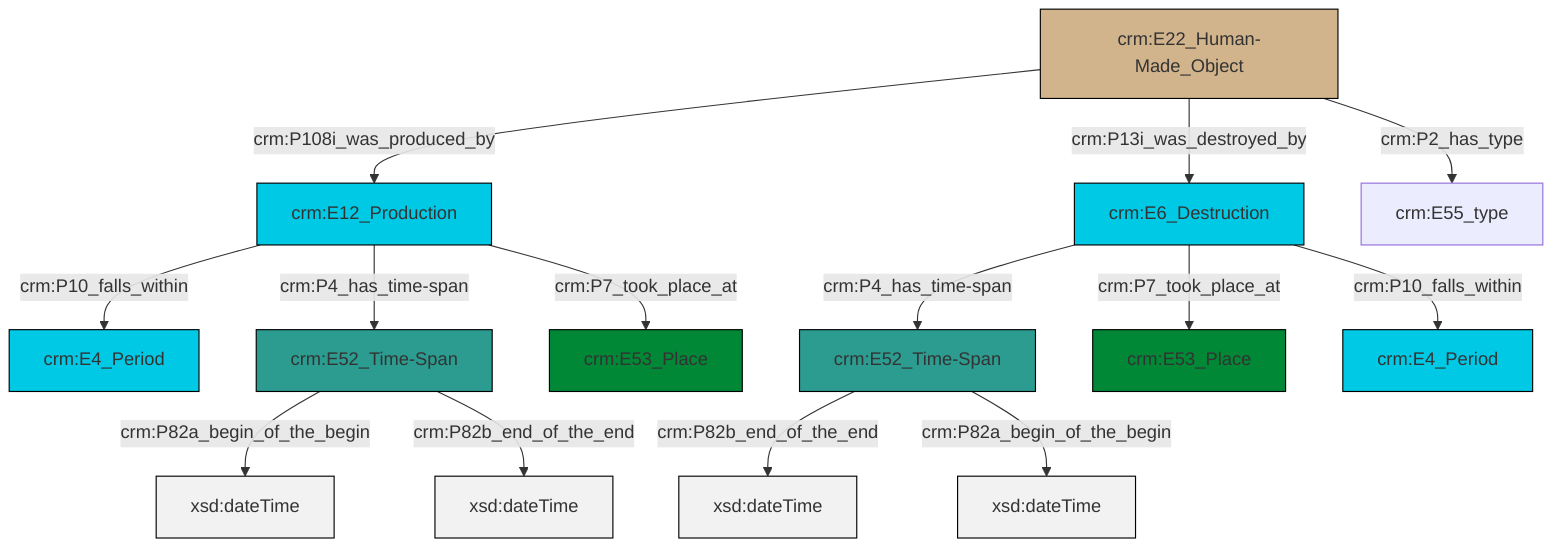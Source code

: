 graph TD
classDef Literal fill:#f2f2f2,stroke:#000000;
classDef CRM_Entity fill:#FFFFFF,stroke:#000000;
classDef Temporal_Entity fill:#00C9E6, stroke:#000000;
classDef Type fill:#E18312, stroke:#000000;
classDef Time-Span fill:#2C9C91, stroke:#000000;
classDef Appellation fill:#FFEB7F, stroke:#000000;
classDef Place fill:#008836, stroke:#000000;
classDef Persistent_Item fill:#B266B2, stroke:#000000;
classDef Conceptual_Object fill:#FFD700, stroke:#000000;
classDef Physical_Thing fill:#D2B48C, stroke:#000000;
classDef Actor fill:#f58aad, stroke:#000000;
classDef PC_Classes fill:#4ce600, stroke:#000000;
classDef Multi fill:#cccccc,stroke:#000000;

2["crm:E6_Destruction"]:::Temporal_Entity -->|crm:P4_has_time-span| 3["crm:E52_Time-Span"]:::Time-Span
2["crm:E6_Destruction"]:::Temporal_Entity -->|crm:P7_took_place_at| 5["crm:E53_Place"]:::Place
6["crm:E52_Time-Span"]:::Time-Span -->|crm:P82a_begin_of_the_begin| 7[xsd:dateTime]:::Literal
6["crm:E52_Time-Span"]:::Time-Span -->|crm:P82b_end_of_the_end| 14[xsd:dateTime]:::Literal
3["crm:E52_Time-Span"]:::Time-Span -->|crm:P82b_end_of_the_end| 15[xsd:dateTime]:::Literal
3["crm:E52_Time-Span"]:::Time-Span -->|crm:P82a_begin_of_the_begin| 16[xsd:dateTime]:::Literal
19["crm:E22_Human-Made_Object"]:::Physical_Thing -->|crm:P108i_was_produced_by| 20["crm:E12_Production"]:::Temporal_Entity
20["crm:E12_Production"]:::Temporal_Entity -->|crm:P10_falls_within| 17["crm:E4_Period"]:::Temporal_Entity
20["crm:E12_Production"]:::Temporal_Entity -->|crm:P4_has_time-span| 6["crm:E52_Time-Span"]:::Time-Span
19["crm:E22_Human-Made_Object"]:::Physical_Thing -->|crm:P13i_was_destroyed_by| 2["crm:E6_Destruction"]:::Temporal_Entity
19["crm:E22_Human-Made_Object"]:::Physical_Thing -->|crm:P2_has_type| 0["crm:E55_type"]:::Default
2["crm:E6_Destruction"]:::Temporal_Entity -->|crm:P10_falls_within| 8["crm:E4_Period"]:::Temporal_Entity
20["crm:E12_Production"]:::Temporal_Entity -->|crm:P7_took_place_at| 10["crm:E53_Place"]:::Place